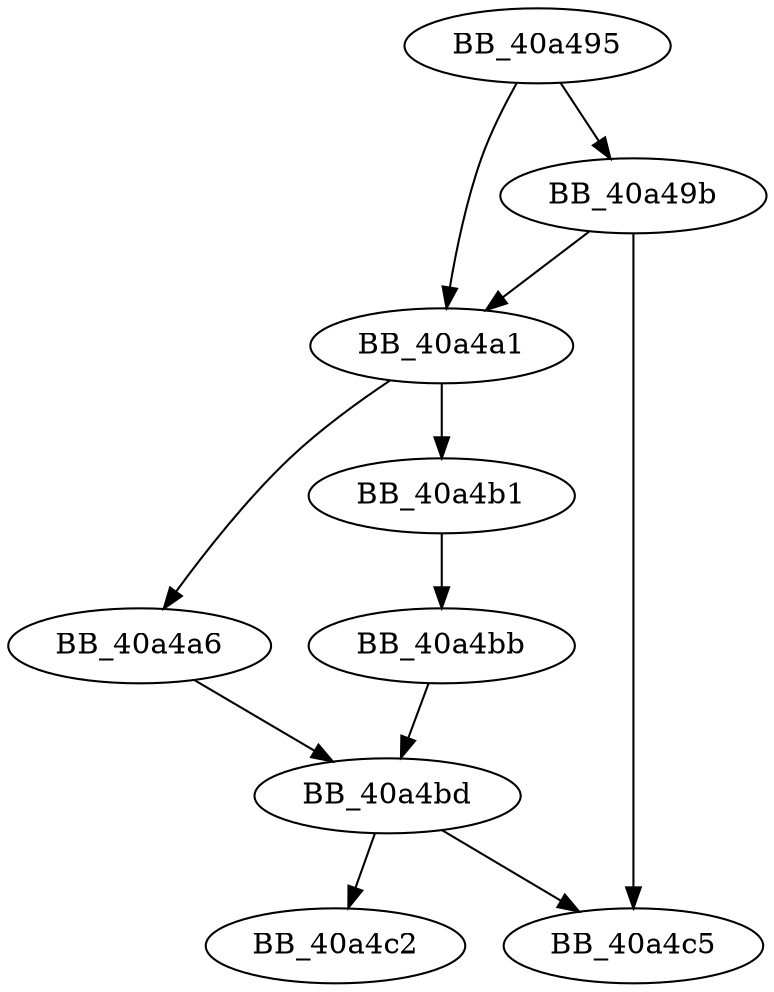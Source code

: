 DiGraph _write_char{
BB_40a495->BB_40a49b
BB_40a495->BB_40a4a1
BB_40a49b->BB_40a4a1
BB_40a49b->BB_40a4c5
BB_40a4a1->BB_40a4a6
BB_40a4a1->BB_40a4b1
BB_40a4a6->BB_40a4bd
BB_40a4b1->BB_40a4bb
BB_40a4bb->BB_40a4bd
BB_40a4bd->BB_40a4c2
BB_40a4bd->BB_40a4c5
}
